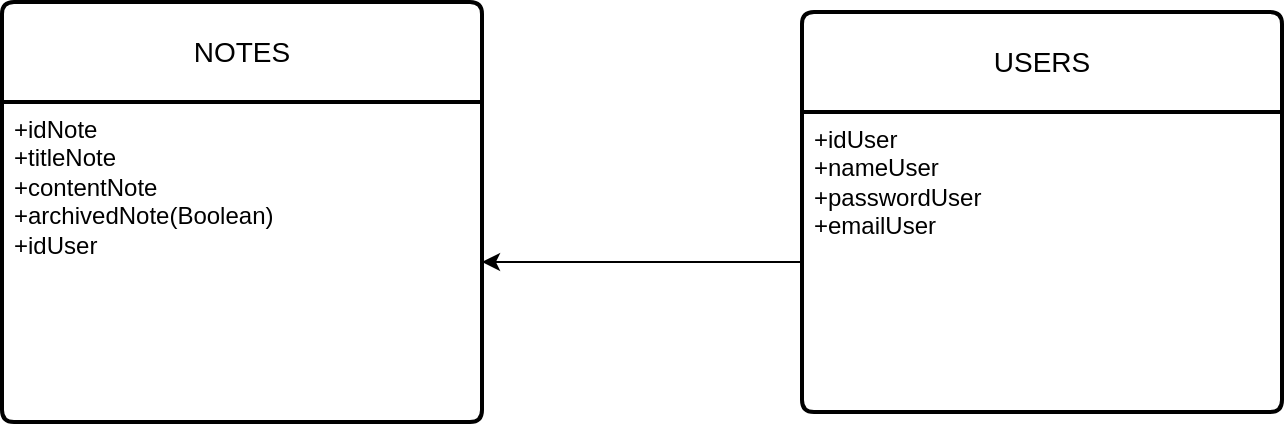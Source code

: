 <mxfile version="21.2.8" type="device">
  <diagram name="Página-1" id="nlGV05KWN1LK1rtFGbB2">
    <mxGraphModel dx="1153" dy="764" grid="1" gridSize="10" guides="1" tooltips="1" connect="1" arrows="1" fold="1" page="1" pageScale="1" pageWidth="1169" pageHeight="827" math="0" shadow="0">
      <root>
        <mxCell id="0" />
        <mxCell id="1" parent="0" />
        <mxCell id="Vz2A-GhWcNraqZUwW8us-1" value="NOTES" style="swimlane;childLayout=stackLayout;horizontal=1;startSize=50;horizontalStack=0;rounded=1;fontSize=14;fontStyle=0;strokeWidth=2;resizeParent=0;resizeLast=1;shadow=0;dashed=0;align=center;arcSize=4;whiteSpace=wrap;html=1;" vertex="1" parent="1">
          <mxGeometry x="230" y="125" width="240" height="210" as="geometry" />
        </mxCell>
        <mxCell id="Vz2A-GhWcNraqZUwW8us-2" value="+idNote&lt;br&gt;+titleNote&lt;br&gt;+contentNote&lt;br&gt;+archivedNote(Boolean)&lt;br&gt;+idUser" style="align=left;strokeColor=none;fillColor=none;spacingLeft=4;fontSize=12;verticalAlign=top;resizable=0;rotatable=0;part=1;html=1;" vertex="1" parent="Vz2A-GhWcNraqZUwW8us-1">
          <mxGeometry y="50" width="240" height="160" as="geometry" />
        </mxCell>
        <mxCell id="Vz2A-GhWcNraqZUwW8us-4" value="USERS" style="swimlane;childLayout=stackLayout;horizontal=1;startSize=50;horizontalStack=0;rounded=1;fontSize=14;fontStyle=0;strokeWidth=2;resizeParent=0;resizeLast=1;shadow=0;dashed=0;align=center;arcSize=4;whiteSpace=wrap;html=1;" vertex="1" parent="1">
          <mxGeometry x="630" y="130" width="240" height="200" as="geometry" />
        </mxCell>
        <mxCell id="Vz2A-GhWcNraqZUwW8us-5" value="+idUser&lt;br&gt;+nameUser&lt;br&gt;+passwordUser&lt;br&gt;+emailUser" style="align=left;strokeColor=none;fillColor=none;spacingLeft=4;fontSize=12;verticalAlign=top;resizable=0;rotatable=0;part=1;html=1;" vertex="1" parent="Vz2A-GhWcNraqZUwW8us-4">
          <mxGeometry y="50" width="240" height="150" as="geometry" />
        </mxCell>
        <mxCell id="Vz2A-GhWcNraqZUwW8us-6" style="edgeStyle=orthogonalEdgeStyle;rounded=0;orthogonalLoop=1;jettySize=auto;html=1;exitX=0;exitY=0.5;exitDx=0;exitDy=0;" edge="1" parent="1" source="Vz2A-GhWcNraqZUwW8us-5" target="Vz2A-GhWcNraqZUwW8us-2">
          <mxGeometry relative="1" as="geometry" />
        </mxCell>
      </root>
    </mxGraphModel>
  </diagram>
</mxfile>
